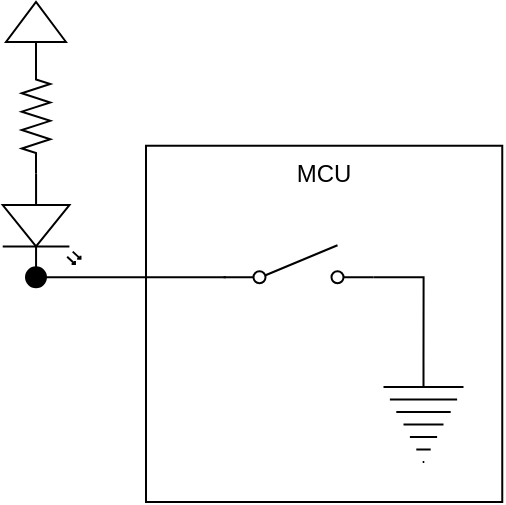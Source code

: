 <mxfile version="14.5.1" type="device"><diagram id="1rRKFEohtVoZydP53Gh3" name="Page-1"><mxGraphModel dx="517" dy="460" grid="1" gridSize="10" guides="1" tooltips="1" connect="1" arrows="1" fold="1" page="1" pageScale="1" pageWidth="850" pageHeight="1100" math="0" shadow="0"><root><mxCell id="0"/><mxCell id="1" parent="0"/><mxCell id="YjKeyNxd55QcXCEgn8WL-9" value="MCU" style="whiteSpace=wrap;html=1;aspect=fixed;fillColor=#FFFFFF;verticalAlign=top;" vertex="1" parent="1"><mxGeometry x="190" y="91.87" width="178.13" height="178.13" as="geometry"/></mxCell><mxCell id="YRi18NM7dYNxCHuSvj3g-3" value="" style="pointerEvents=1;verticalLabelPosition=bottom;shadow=0;dashed=0;align=center;html=1;verticalAlign=top;shape=mxgraph.electrical.signal_sources.protective_earth;" parent="1" vertex="1"><mxGeometry x="308.75" y="200" width="40" height="50" as="geometry"/></mxCell><mxCell id="YRi18NM7dYNxCHuSvj3g-4" value="" style="pointerEvents=1;verticalLabelPosition=bottom;shadow=0;dashed=0;align=center;html=1;verticalAlign=top;shape=mxgraph.electrical.resistors.resistor_2;rotation=-90;" parent="1" vertex="1"><mxGeometry x="106.25" y="70" width="57.5" height="14.25" as="geometry"/></mxCell><mxCell id="YRi18NM7dYNxCHuSvj3g-15" value="" style="pointerEvents=1;verticalLabelPosition=bottom;shadow=0;dashed=0;align=center;html=1;verticalAlign=top;shape=mxgraph.electrical.signal_sources.signal_ground;rotation=-180;" parent="1" vertex="1"><mxGeometry x="120" y="20" width="30" height="30" as="geometry"/></mxCell><mxCell id="YjKeyNxd55QcXCEgn8WL-13" style="edgeStyle=orthogonalEdgeStyle;rounded=0;orthogonalLoop=1;jettySize=auto;html=1;exitX=1;exitY=0.84;exitDx=0;exitDy=0;exitPerimeter=0;entryX=0.5;entryY=0;entryDx=0;entryDy=0;entryPerimeter=0;endArrow=none;endFill=0;" edge="1" parent="1" source="YRi18NM7dYNxCHuSvj3g-45" target="YRi18NM7dYNxCHuSvj3g-3"><mxGeometry relative="1" as="geometry"/></mxCell><mxCell id="YRi18NM7dYNxCHuSvj3g-45" value="" style="pointerEvents=1;verticalLabelPosition=bottom;shadow=0;dashed=0;align=center;html=1;verticalAlign=top;shape=mxgraph.electrical.electro-mechanical.simple_switch;" parent="1" vertex="1"><mxGeometry x="228.75" y="141.62" width="75" height="19" as="geometry"/></mxCell><mxCell id="YjKeyNxd55QcXCEgn8WL-12" style="edgeStyle=orthogonalEdgeStyle;rounded=0;orthogonalLoop=1;jettySize=auto;html=1;exitX=1;exitY=0.5;exitDx=0;exitDy=0;endArrow=none;endFill=0;" edge="1" parent="1" source="YRi18NM7dYNxCHuSvj3g-48"><mxGeometry relative="1" as="geometry"><mxPoint x="230" y="157.619" as="targetPoint"/></mxGeometry></mxCell><mxCell id="YRi18NM7dYNxCHuSvj3g-48" value="" style="ellipse;whiteSpace=wrap;html=1;fillColor=#000000;" parent="1" vertex="1"><mxGeometry x="130" y="152.62" width="10" height="10" as="geometry"/></mxCell><mxCell id="YjKeyNxd55QcXCEgn8WL-11" value="" style="verticalLabelPosition=bottom;shadow=0;dashed=0;align=center;html=1;verticalAlign=top;shape=mxgraph.electrical.opto_electronics.led_2;pointerEvents=1;fillColor=#FFFFFF;rotation=90;" vertex="1" parent="1"><mxGeometry x="111.93" y="112.43" width="51.75" height="38.88" as="geometry"/></mxCell></root></mxGraphModel></diagram></mxfile>